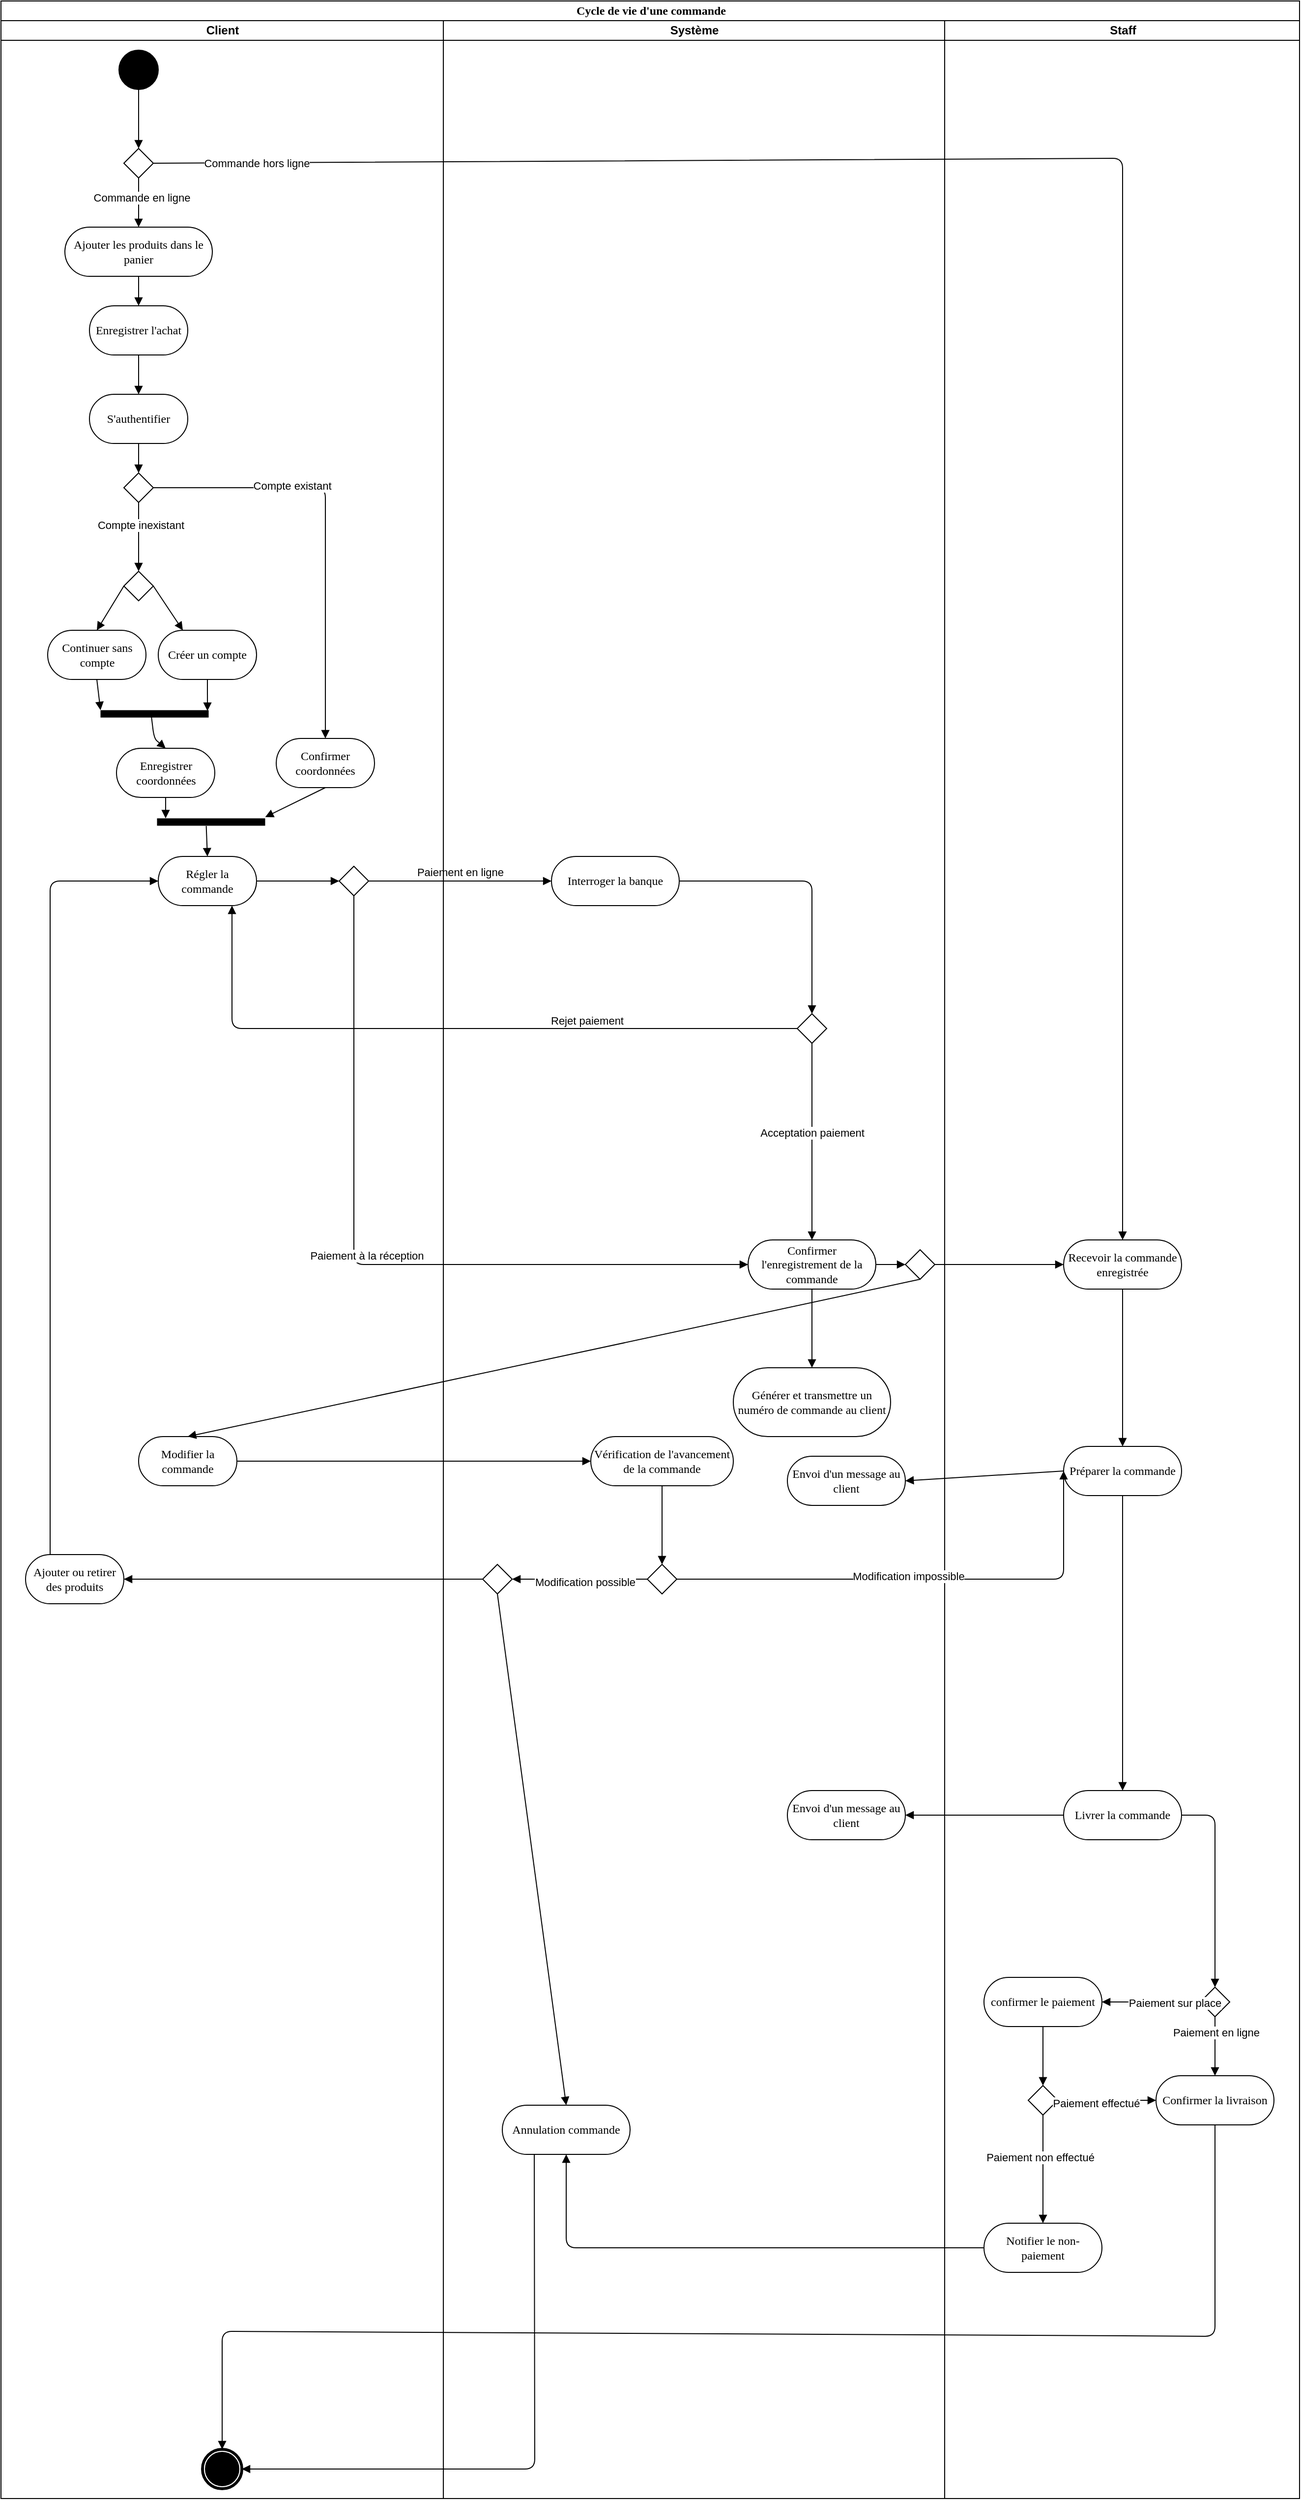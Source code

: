 <mxfile version="14.1.8" type="device"><diagram id="VtdTALOmJhhCL05ycTiL" name="Page-1"><mxGraphModel dx="1426" dy="905" grid="1" gridSize="10" guides="1" tooltips="1" connect="1" arrows="1" fold="1" page="1" pageScale="1" pageWidth="827" pageHeight="1169" math="0" shadow="0"><root><mxCell id="0"/><mxCell id="1" parent="0"/><mxCell id="8VobFrcfFJuVUF52ii3t-1" value="Cycle de vie d'une commande" style="swimlane;html=1;childLayout=stackLayout;startSize=20;rounded=0;shadow=0;comic=0;labelBackgroundColor=none;strokeWidth=1;fontFamily=Verdana;fontSize=12;align=center;" parent="1" vertex="1"><mxGeometry x="40" y="30" width="1321" height="2540" as="geometry"/></mxCell><mxCell id="8VobFrcfFJuVUF52ii3t-217" value="Paiement à la réception" style="html=1;verticalAlign=bottom;endArrow=block;exitX=0.5;exitY=1;exitDx=0;exitDy=0;entryX=0;entryY=0.5;entryDx=0;entryDy=0;" parent="8VobFrcfFJuVUF52ii3t-1" source="8VobFrcfFJuVUF52ii3t-215" target="8VobFrcfFJuVUF52ii3t-220" edge="1"><mxGeometry width="80" relative="1" as="geometry"><mxPoint x="165" y="985" as="sourcePoint"/><mxPoint x="335" y="1020" as="targetPoint"/><Array as="points"><mxPoint x="359" y="1285"/></Array></mxGeometry></mxCell><mxCell id="8VobFrcfFJuVUF52ii3t-216" value="Paiement en ligne" style="html=1;verticalAlign=bottom;endArrow=block;exitX=1;exitY=0.5;exitDx=0;exitDy=0;entryX=0;entryY=0.5;entryDx=0;entryDy=0;" parent="8VobFrcfFJuVUF52ii3t-1" source="8VobFrcfFJuVUF52ii3t-215" target="8VobFrcfFJuVUF52ii3t-223" edge="1"><mxGeometry width="80" relative="1" as="geometry"><mxPoint x="240" y="790" as="sourcePoint"/><mxPoint x="440" y="895" as="targetPoint"/><Array as="points"/></mxGeometry></mxCell><mxCell id="8VobFrcfFJuVUF52ii3t-2" value="Client" style="swimlane;html=1;startSize=20;" parent="8VobFrcfFJuVUF52ii3t-1" vertex="1"><mxGeometry y="20" width="450" height="2520" as="geometry"/></mxCell><mxCell id="8VobFrcfFJuVUF52ii3t-4" value="" style="ellipse;whiteSpace=wrap;html=1;rounded=0;shadow=0;comic=0;labelBackgroundColor=none;strokeWidth=1;fillColor=#000000;fontFamily=Verdana;fontSize=12;align=center;" parent="8VobFrcfFJuVUF52ii3t-2" vertex="1"><mxGeometry x="120" y="30" width="40" height="40" as="geometry"/></mxCell><mxCell id="8VobFrcfFJuVUF52ii3t-19" value="" style="html=1;verticalAlign=bottom;endArrow=block;exitX=0.5;exitY=1;exitDx=0;exitDy=0;entryX=0.5;entryY=0;entryDx=0;entryDy=0;" parent="8VobFrcfFJuVUF52ii3t-2" source="coFrN8lxSvSi8EuN3dZl-3" target="8ETfZA1D8Gb21jd2fCwd-1" edge="1"><mxGeometry width="80" relative="1" as="geometry"><mxPoint x="74.5" y="83.75" as="sourcePoint"/><mxPoint x="140" y="110" as="targetPoint"/></mxGeometry></mxCell><mxCell id="coFrN8lxSvSi8EuN3dZl-7" value="Commande en ligne" style="edgeLabel;html=1;align=center;verticalAlign=middle;resizable=0;points=[];" vertex="1" connectable="0" parent="8VobFrcfFJuVUF52ii3t-19"><mxGeometry x="-0.2" y="3" relative="1" as="geometry"><mxPoint as="offset"/></mxGeometry></mxCell><mxCell id="8VobFrcfFJuVUF52ii3t-103" value="" style="html=1;verticalAlign=bottom;endArrow=block;exitX=0.5;exitY=1;exitDx=0;exitDy=0;entryX=0.5;entryY=0;entryDx=0;entryDy=0;" parent="8VobFrcfFJuVUF52ii3t-2" target="8VobFrcfFJuVUF52ii3t-104" edge="1"><mxGeometry width="80" relative="1" as="geometry"><mxPoint x="140" y="260" as="sourcePoint"/><mxPoint x="125" y="300" as="targetPoint"/></mxGeometry></mxCell><mxCell id="8VobFrcfFJuVUF52ii3t-104" value="Enregistrer l'achat" style="rounded=1;whiteSpace=wrap;html=1;shadow=0;comic=0;labelBackgroundColor=none;strokeWidth=1;fontFamily=Verdana;fontSize=12;align=center;arcSize=50;" parent="8VobFrcfFJuVUF52ii3t-2" vertex="1"><mxGeometry x="90" y="290" width="100" height="50" as="geometry"/></mxCell><mxCell id="8VobFrcfFJuVUF52ii3t-171" value="S'authentifier" style="rounded=1;whiteSpace=wrap;html=1;shadow=0;comic=0;labelBackgroundColor=none;strokeWidth=1;fontFamily=Verdana;fontSize=12;align=center;arcSize=50;" parent="8VobFrcfFJuVUF52ii3t-2" vertex="1"><mxGeometry x="90" y="380" width="100" height="50" as="geometry"/></mxCell><mxCell id="8VobFrcfFJuVUF52ii3t-173" value="" style="html=1;verticalAlign=bottom;endArrow=block;exitX=0.5;exitY=1;exitDx=0;exitDy=0;entryX=0.5;entryY=0;entryDx=0;entryDy=0;" parent="8VobFrcfFJuVUF52ii3t-2" source="8VobFrcfFJuVUF52ii3t-104" target="8VobFrcfFJuVUF52ii3t-171" edge="1"><mxGeometry width="80" relative="1" as="geometry"><mxPoint x="100" y="360" as="sourcePoint"/><mxPoint x="60" y="370" as="targetPoint"/></mxGeometry></mxCell><mxCell id="8VobFrcfFJuVUF52ii3t-174" value="" style="rhombus;" parent="8VobFrcfFJuVUF52ii3t-2" vertex="1"><mxGeometry x="125" y="460" width="30" height="30" as="geometry"/></mxCell><mxCell id="8VobFrcfFJuVUF52ii3t-175" value="" style="html=1;verticalAlign=bottom;endArrow=block;entryX=0.5;entryY=0;entryDx=0;entryDy=0;exitX=0.5;exitY=1;exitDx=0;exitDy=0;" parent="8VobFrcfFJuVUF52ii3t-2" source="8VobFrcfFJuVUF52ii3t-171" target="8VobFrcfFJuVUF52ii3t-174" edge="1"><mxGeometry width="80" relative="1" as="geometry"><mxPoint x="80" y="450" as="sourcePoint"/><mxPoint x="70" y="390" as="targetPoint"/></mxGeometry></mxCell><mxCell id="8VobFrcfFJuVUF52ii3t-177" value="" style="html=1;verticalAlign=bottom;endArrow=block;entryX=0.5;entryY=0;entryDx=0;entryDy=0;exitX=1;exitY=0.5;exitDx=0;exitDy=0;" parent="8VobFrcfFJuVUF52ii3t-2" source="8VobFrcfFJuVUF52ii3t-174" target="8VobFrcfFJuVUF52ii3t-208" edge="1"><mxGeometry width="80" relative="1" as="geometry"><mxPoint x="90" y="475" as="sourcePoint"/><mxPoint x="274" y="475" as="targetPoint"/><Array as="points"><mxPoint x="330" y="475"/></Array></mxGeometry></mxCell><mxCell id="8VobFrcfFJuVUF52ii3t-178" value="Compte existant" style="edgeLabel;html=1;align=center;verticalAlign=middle;resizable=0;points=[];" parent="8VobFrcfFJuVUF52ii3t-177" vertex="1" connectable="0"><mxGeometry x="-0.347" y="2" relative="1" as="geometry"><mxPoint as="offset"/></mxGeometry></mxCell><mxCell id="8VobFrcfFJuVUF52ii3t-194" value="" style="html=1;verticalAlign=bottom;endArrow=block;exitX=0.5;exitY=1;exitDx=0;exitDy=0;entryX=0.5;entryY=0;entryDx=0;entryDy=0;" parent="8VobFrcfFJuVUF52ii3t-2" source="8VobFrcfFJuVUF52ii3t-174" target="8VobFrcfFJuVUF52ii3t-196" edge="1"><mxGeometry width="80" relative="1" as="geometry"><mxPoint x="75" y="530" as="sourcePoint"/><mxPoint x="60" y="540" as="targetPoint"/><Array as="points"/></mxGeometry></mxCell><mxCell id="8VobFrcfFJuVUF52ii3t-195" value="Compte inexistant" style="edgeLabel;html=1;align=center;verticalAlign=middle;resizable=0;points=[];" parent="8VobFrcfFJuVUF52ii3t-194" vertex="1" connectable="0"><mxGeometry x="-0.347" y="2" relative="1" as="geometry"><mxPoint as="offset"/></mxGeometry></mxCell><mxCell id="8VobFrcfFJuVUF52ii3t-196" value="" style="rhombus;" parent="8VobFrcfFJuVUF52ii3t-2" vertex="1"><mxGeometry x="125" y="560" width="30" height="30" as="geometry"/></mxCell><mxCell id="8VobFrcfFJuVUF52ii3t-197" value="Créer un compte" style="rounded=1;whiteSpace=wrap;html=1;shadow=0;comic=0;labelBackgroundColor=none;strokeWidth=1;fontFamily=Verdana;fontSize=12;align=center;arcSize=50;" parent="8VobFrcfFJuVUF52ii3t-2" vertex="1"><mxGeometry x="160" y="620" width="100" height="50" as="geometry"/></mxCell><mxCell id="8VobFrcfFJuVUF52ii3t-199" value="" style="html=1;verticalAlign=bottom;endArrow=block;entryX=0.25;entryY=0;entryDx=0;entryDy=0;exitX=1;exitY=0.5;exitDx=0;exitDy=0;" parent="8VobFrcfFJuVUF52ii3t-2" source="8VobFrcfFJuVUF52ii3t-196" target="8VobFrcfFJuVUF52ii3t-197" edge="1"><mxGeometry width="80" relative="1" as="geometry"><mxPoint x="190" y="660" as="sourcePoint"/><mxPoint x="324" y="500" as="targetPoint"/></mxGeometry></mxCell><mxCell id="8VobFrcfFJuVUF52ii3t-203" value="Continuer sans compte" style="rounded=1;whiteSpace=wrap;html=1;shadow=0;comic=0;labelBackgroundColor=none;strokeWidth=1;fontFamily=Verdana;fontSize=12;align=center;arcSize=50;" parent="8VobFrcfFJuVUF52ii3t-2" vertex="1"><mxGeometry x="47.5" y="620" width="100" height="50" as="geometry"/></mxCell><mxCell id="8VobFrcfFJuVUF52ii3t-202" value="" style="html=1;verticalAlign=bottom;endArrow=block;exitX=0;exitY=0.5;exitDx=0;exitDy=0;entryX=0.5;entryY=0;entryDx=0;entryDy=0;" parent="8VobFrcfFJuVUF52ii3t-2" source="8VobFrcfFJuVUF52ii3t-196" target="8VobFrcfFJuVUF52ii3t-203" edge="1"><mxGeometry width="80" relative="1" as="geometry"><mxPoint x="85" y="585" as="sourcePoint"/><mxPoint x="60" y="630" as="targetPoint"/><Array as="points"/></mxGeometry></mxCell><mxCell id="8VobFrcfFJuVUF52ii3t-204" value="" style="html=1;verticalAlign=bottom;endArrow=block;exitX=0.5;exitY=1;exitDx=0;exitDy=0;" parent="8VobFrcfFJuVUF52ii3t-2" source="8VobFrcfFJuVUF52ii3t-203" target="8ETfZA1D8Gb21jd2fCwd-2" edge="1"><mxGeometry width="80" relative="1" as="geometry"><mxPoint x="59.5" y="680" as="sourcePoint"/><mxPoint x="60" y="720" as="targetPoint"/><Array as="points"/></mxGeometry></mxCell><mxCell id="8VobFrcfFJuVUF52ii3t-206" value="Enregistrer coordonnées" style="rounded=1;whiteSpace=wrap;html=1;shadow=0;comic=0;labelBackgroundColor=none;strokeWidth=1;fontFamily=Verdana;fontSize=12;align=center;arcSize=50;" parent="8VobFrcfFJuVUF52ii3t-2" vertex="1"><mxGeometry x="117.5" y="740" width="100" height="50" as="geometry"/></mxCell><mxCell id="8VobFrcfFJuVUF52ii3t-207" value="" style="html=1;verticalAlign=bottom;endArrow=block;exitX=0.5;exitY=1;exitDx=0;exitDy=0;" parent="8VobFrcfFJuVUF52ii3t-2" source="8VobFrcfFJuVUF52ii3t-206" target="8VobFrcfFJuVUF52ii3t-209" edge="1"><mxGeometry width="80" relative="1" as="geometry"><mxPoint x="59.5" y="780" as="sourcePoint"/><mxPoint x="60" y="800" as="targetPoint"/><Array as="points"/></mxGeometry></mxCell><mxCell id="8VobFrcfFJuVUF52ii3t-208" value="Confirmer coordonnées" style="rounded=1;whiteSpace=wrap;html=1;shadow=0;comic=0;labelBackgroundColor=none;strokeWidth=1;fontFamily=Verdana;fontSize=12;align=center;arcSize=50;" parent="8VobFrcfFJuVUF52ii3t-2" vertex="1"><mxGeometry x="280" y="730" width="100" height="50" as="geometry"/></mxCell><mxCell id="8VobFrcfFJuVUF52ii3t-209" value="" style="html=1;points=[];perimeter=orthogonalPerimeter;fillColor=#000000;strokeColor=none;rotation=90;" parent="8VobFrcfFJuVUF52ii3t-2" vertex="1"><mxGeometry x="210" y="760" width="7.5" height="110" as="geometry"/></mxCell><mxCell id="8VobFrcfFJuVUF52ii3t-210" value="" style="html=1;verticalAlign=bottom;endArrow=block;exitX=0.5;exitY=1;exitDx=0;exitDy=0;entryX=-0.167;entryY=0;entryDx=0;entryDy=0;entryPerimeter=0;" parent="8VobFrcfFJuVUF52ii3t-2" source="8VobFrcfFJuVUF52ii3t-208" target="8VobFrcfFJuVUF52ii3t-209" edge="1"><mxGeometry width="80" relative="1" as="geometry"><mxPoint x="70" y="770" as="sourcePoint"/><mxPoint x="100" y="811.25" as="targetPoint"/><Array as="points"/></mxGeometry></mxCell><mxCell id="8VobFrcfFJuVUF52ii3t-211" value="" style="html=1;verticalAlign=bottom;endArrow=block;exitX=1.033;exitY=0.545;exitDx=0;exitDy=0;exitPerimeter=0;entryX=0.5;entryY=0;entryDx=0;entryDy=0;" parent="8VobFrcfFJuVUF52ii3t-2" source="8VobFrcfFJuVUF52ii3t-209" target="8VobFrcfFJuVUF52ii3t-212" edge="1"><mxGeometry width="80" relative="1" as="geometry"><mxPoint x="170" y="850" as="sourcePoint"/><mxPoint x="140" y="850" as="targetPoint"/></mxGeometry></mxCell><mxCell id="8VobFrcfFJuVUF52ii3t-212" value="Régler la commande" style="rounded=1;whiteSpace=wrap;html=1;shadow=0;comic=0;labelBackgroundColor=none;strokeWidth=1;fontFamily=Verdana;fontSize=12;align=center;arcSize=50;" parent="8VobFrcfFJuVUF52ii3t-2" vertex="1"><mxGeometry x="160" y="850" width="100" height="50" as="geometry"/></mxCell><mxCell id="8VobFrcfFJuVUF52ii3t-215" value="" style="rhombus;" parent="8VobFrcfFJuVUF52ii3t-2" vertex="1"><mxGeometry x="344" y="860" width="30" height="30" as="geometry"/></mxCell><mxCell id="8VobFrcfFJuVUF52ii3t-214" value="" style="html=1;verticalAlign=bottom;endArrow=block;exitX=1;exitY=0.5;exitDx=0;exitDy=0;entryX=0;entryY=0.5;entryDx=0;entryDy=0;" parent="8VobFrcfFJuVUF52ii3t-2" source="8VobFrcfFJuVUF52ii3t-212" target="8VobFrcfFJuVUF52ii3t-215" edge="1"><mxGeometry width="80" relative="1" as="geometry"><mxPoint x="130.05" y="929.997" as="sourcePoint"/><mxPoint x="140" y="950" as="targetPoint"/></mxGeometry></mxCell><mxCell id="8VobFrcfFJuVUF52ii3t-296" value="" style="shape=mxgraph.bpmn.shape;html=1;verticalLabelPosition=bottom;labelBackgroundColor=#ffffff;verticalAlign=top;perimeter=ellipsePerimeter;outline=end;symbol=terminate;rounded=0;shadow=0;comic=0;strokeWidth=1;fontFamily=Verdana;fontSize=12;align=center;" parent="8VobFrcfFJuVUF52ii3t-2" vertex="1"><mxGeometry x="205" y="2470" width="40" height="40" as="geometry"/></mxCell><mxCell id="8ETfZA1D8Gb21jd2fCwd-1" value="Ajouter les produits dans le panier" style="rounded=1;whiteSpace=wrap;html=1;shadow=0;comic=0;labelBackgroundColor=none;strokeWidth=1;fontFamily=Verdana;fontSize=12;align=center;arcSize=50;" parent="8VobFrcfFJuVUF52ii3t-2" vertex="1"><mxGeometry x="65" y="210" width="150" height="50" as="geometry"/></mxCell><mxCell id="8ETfZA1D8Gb21jd2fCwd-2" value="" style="html=1;points=[];perimeter=orthogonalPerimeter;fillColor=#000000;strokeColor=none;rotation=90;" parent="8VobFrcfFJuVUF52ii3t-2" vertex="1"><mxGeometry x="152.5" y="650" width="7.5" height="110" as="geometry"/></mxCell><mxCell id="8ETfZA1D8Gb21jd2fCwd-3" value="" style="html=1;verticalAlign=bottom;endArrow=block;exitX=0.5;exitY=1;exitDx=0;exitDy=0;entryX=0.1;entryY=0.011;entryDx=0;entryDy=0;entryPerimeter=0;" parent="8VobFrcfFJuVUF52ii3t-2" source="8VobFrcfFJuVUF52ii3t-197" target="8ETfZA1D8Gb21jd2fCwd-2" edge="1"><mxGeometry width="80" relative="1" as="geometry"><mxPoint x="107.5" y="680" as="sourcePoint"/><mxPoint x="107.5" y="701.25" as="targetPoint"/><Array as="points"/></mxGeometry></mxCell><mxCell id="8ETfZA1D8Gb21jd2fCwd-4" value="" style="html=1;verticalAlign=bottom;endArrow=block;exitX=0.767;exitY=0.53;exitDx=0;exitDy=0;exitPerimeter=0;entryX=0.5;entryY=0;entryDx=0;entryDy=0;" parent="8VobFrcfFJuVUF52ii3t-2" source="8ETfZA1D8Gb21jd2fCwd-2" target="8VobFrcfFJuVUF52ii3t-206" edge="1"><mxGeometry width="80" relative="1" as="geometry"><mxPoint x="155.75" y="720" as="sourcePoint"/><mxPoint x="156" y="730" as="targetPoint"/><Array as="points"><mxPoint x="155.75" y="730"/></Array></mxGeometry></mxCell><mxCell id="8ETfZA1D8Gb21jd2fCwd-38" value="Modifier la commande" style="rounded=1;whiteSpace=wrap;html=1;shadow=0;comic=0;labelBackgroundColor=none;strokeWidth=1;fontFamily=Verdana;fontSize=12;align=center;arcSize=50;" parent="8VobFrcfFJuVUF52ii3t-2" vertex="1"><mxGeometry x="140" y="1440" width="100" height="50" as="geometry"/></mxCell><mxCell id="8ETfZA1D8Gb21jd2fCwd-43" value="Ajouter ou retirer des produits" style="rounded=1;whiteSpace=wrap;html=1;shadow=0;comic=0;labelBackgroundColor=none;strokeWidth=1;fontFamily=Verdana;fontSize=12;align=center;arcSize=50;" parent="8VobFrcfFJuVUF52ii3t-2" vertex="1"><mxGeometry x="25" y="1560" width="100" height="50" as="geometry"/></mxCell><mxCell id="8ETfZA1D8Gb21jd2fCwd-54" value="" style="html=1;verticalAlign=bottom;endArrow=block;entryX=0;entryY=0.5;entryDx=0;entryDy=0;exitX=0.25;exitY=0;exitDx=0;exitDy=0;" parent="8VobFrcfFJuVUF52ii3t-2" source="8ETfZA1D8Gb21jd2fCwd-43" target="8VobFrcfFJuVUF52ii3t-212" edge="1"><mxGeometry width="80" relative="1" as="geometry"><mxPoint x="500" y="1595" as="sourcePoint"/><mxPoint x="135" y="1595" as="targetPoint"/><Array as="points"><mxPoint x="50" y="875"/></Array></mxGeometry></mxCell><mxCell id="coFrN8lxSvSi8EuN3dZl-3" value="" style="rhombus;" vertex="1" parent="8VobFrcfFJuVUF52ii3t-2"><mxGeometry x="125" y="130" width="30" height="30" as="geometry"/></mxCell><mxCell id="coFrN8lxSvSi8EuN3dZl-4" value="" style="html=1;verticalAlign=bottom;endArrow=block;entryX=0.5;entryY=0;entryDx=0;entryDy=0;exitX=0.5;exitY=1;exitDx=0;exitDy=0;" edge="1" parent="8VobFrcfFJuVUF52ii3t-2" source="8VobFrcfFJuVUF52ii3t-4" target="coFrN8lxSvSi8EuN3dZl-3"><mxGeometry width="80" relative="1" as="geometry"><mxPoint x="125" y="90" as="sourcePoint"/><mxPoint x="190" y="90" as="targetPoint"/></mxGeometry></mxCell><mxCell id="8VobFrcfFJuVUF52ii3t-56" value="Système" style="swimlane;html=1;startSize=20;" parent="8VobFrcfFJuVUF52ii3t-1" vertex="1"><mxGeometry x="450" y="20" width="510" height="2520" as="geometry"/></mxCell><mxCell id="8VobFrcfFJuVUF52ii3t-220" value="Confirmer l'enregistrement de la commande" style="rounded=1;whiteSpace=wrap;html=1;shadow=0;comic=0;labelBackgroundColor=none;strokeWidth=1;fontFamily=Verdana;fontSize=12;align=center;arcSize=50;" parent="8VobFrcfFJuVUF52ii3t-56" vertex="1"><mxGeometry x="310" y="1240" width="130" height="50" as="geometry"/></mxCell><mxCell id="8VobFrcfFJuVUF52ii3t-223" value="Interroger la banque" style="rounded=1;whiteSpace=wrap;html=1;shadow=0;comic=0;labelBackgroundColor=none;strokeWidth=1;fontFamily=Verdana;fontSize=12;align=center;arcSize=50;" parent="8VobFrcfFJuVUF52ii3t-56" vertex="1"><mxGeometry x="110" y="850" width="130" height="50" as="geometry"/></mxCell><mxCell id="8VobFrcfFJuVUF52ii3t-224" value="" style="rhombus;" parent="8VobFrcfFJuVUF52ii3t-56" vertex="1"><mxGeometry x="360" y="1010" width="30" height="30" as="geometry"/></mxCell><mxCell id="8VobFrcfFJuVUF52ii3t-225" value="" style="html=1;verticalAlign=bottom;endArrow=block;exitX=1;exitY=0.5;exitDx=0;exitDy=0;" parent="8VobFrcfFJuVUF52ii3t-56" source="8VobFrcfFJuVUF52ii3t-223" target="8VobFrcfFJuVUF52ii3t-224" edge="1"><mxGeometry width="80" relative="1" as="geometry"><mxPoint x="240" y="920" as="sourcePoint"/><mxPoint x="370" y="920" as="targetPoint"/><Array as="points"><mxPoint x="375" y="875"/></Array></mxGeometry></mxCell><mxCell id="8VobFrcfFJuVUF52ii3t-226" value="Acceptation paiement" style="html=1;verticalAlign=bottom;endArrow=block;entryX=0.5;entryY=0;entryDx=0;entryDy=0;exitX=0.5;exitY=1;exitDx=0;exitDy=0;" parent="8VobFrcfFJuVUF52ii3t-56" source="8VobFrcfFJuVUF52ii3t-224" target="8VobFrcfFJuVUF52ii3t-220" edge="1"><mxGeometry width="80" relative="1" as="geometry"><mxPoint x="333" y="883" as="sourcePoint"/><mxPoint x="430" y="900" as="targetPoint"/><Array as="points"/></mxGeometry></mxCell><mxCell id="8VobFrcfFJuVUF52ii3t-230" value="Annulation commande" style="rounded=1;whiteSpace=wrap;html=1;shadow=0;comic=0;labelBackgroundColor=none;strokeWidth=1;fontFamily=Verdana;fontSize=12;align=center;arcSize=50;" parent="8VobFrcfFJuVUF52ii3t-56" vertex="1"><mxGeometry x="60" y="2120" width="130" height="50" as="geometry"/></mxCell><mxCell id="8VobFrcfFJuVUF52ii3t-261" value="Envoi d'un message au client" style="rounded=1;whiteSpace=wrap;html=1;shadow=0;comic=0;labelBackgroundColor=none;strokeWidth=1;fontFamily=Verdana;fontSize=12;align=center;arcSize=50;" parent="8VobFrcfFJuVUF52ii3t-56" vertex="1"><mxGeometry x="350" y="1800" width="120" height="50" as="geometry"/></mxCell><mxCell id="8VobFrcfFJuVUF52ii3t-262" value="Générer et transmettre un numéro de commande au client" style="rounded=1;whiteSpace=wrap;html=1;shadow=0;comic=0;labelBackgroundColor=none;strokeWidth=1;fontFamily=Verdana;fontSize=12;align=center;arcSize=50;" parent="8VobFrcfFJuVUF52ii3t-56" vertex="1"><mxGeometry x="295" y="1370" width="160" height="70" as="geometry"/></mxCell><mxCell id="8VobFrcfFJuVUF52ii3t-263" value="" style="html=1;verticalAlign=bottom;endArrow=block;entryX=0.5;entryY=0;entryDx=0;entryDy=0;exitX=0.5;exitY=1;exitDx=0;exitDy=0;" parent="8VobFrcfFJuVUF52ii3t-56" source="8VobFrcfFJuVUF52ii3t-220" target="8VobFrcfFJuVUF52ii3t-262" edge="1"><mxGeometry width="80" relative="1" as="geometry"><mxPoint x="343" y="893" as="sourcePoint"/><mxPoint x="385" y="1250" as="targetPoint"/><Array as="points"/></mxGeometry></mxCell><mxCell id="8ETfZA1D8Gb21jd2fCwd-40" value="Vérification de l'avancement de la commande" style="rounded=1;whiteSpace=wrap;html=1;shadow=0;comic=0;labelBackgroundColor=none;strokeWidth=1;fontFamily=Verdana;fontSize=12;align=center;arcSize=50;" parent="8VobFrcfFJuVUF52ii3t-56" vertex="1"><mxGeometry x="150" y="1440" width="145" height="50" as="geometry"/></mxCell><mxCell id="8ETfZA1D8Gb21jd2fCwd-44" value="" style="rhombus;" parent="8VobFrcfFJuVUF52ii3t-56" vertex="1"><mxGeometry x="207.5" y="1570" width="30" height="30" as="geometry"/></mxCell><mxCell id="8ETfZA1D8Gb21jd2fCwd-45" value="" style="html=1;verticalAlign=bottom;endArrow=block;exitX=0.5;exitY=1;exitDx=0;exitDy=0;" parent="8VobFrcfFJuVUF52ii3t-56" source="8ETfZA1D8Gb21jd2fCwd-40" target="8ETfZA1D8Gb21jd2fCwd-44" edge="1"><mxGeometry width="80" relative="1" as="geometry"><mxPoint x="-255" y="910" as="sourcePoint"/><mxPoint x="-250" y="1450" as="targetPoint"/></mxGeometry></mxCell><mxCell id="8ETfZA1D8Gb21jd2fCwd-50" value="" style="rhombus;" parent="8VobFrcfFJuVUF52ii3t-56" vertex="1"><mxGeometry x="40" y="1570" width="30" height="30" as="geometry"/></mxCell><mxCell id="8ETfZA1D8Gb21jd2fCwd-46" value="" style="html=1;verticalAlign=bottom;endArrow=block;exitX=0;exitY=0.5;exitDx=0;exitDy=0;entryX=1;entryY=0.5;entryDx=0;entryDy=0;" parent="8VobFrcfFJuVUF52ii3t-56" source="8ETfZA1D8Gb21jd2fCwd-44" target="8ETfZA1D8Gb21jd2fCwd-50" edge="1"><mxGeometry width="80" relative="1" as="geometry"><mxPoint x="232.5" y="1500" as="sourcePoint"/><mxPoint x="140" y="1585" as="targetPoint"/></mxGeometry></mxCell><mxCell id="8ETfZA1D8Gb21jd2fCwd-47" value="Modification possible" style="edgeLabel;html=1;align=center;verticalAlign=middle;resizable=0;points=[];" parent="8ETfZA1D8Gb21jd2fCwd-46" vertex="1" connectable="0"><mxGeometry x="-0.067" y="3" relative="1" as="geometry"><mxPoint as="offset"/></mxGeometry></mxCell><mxCell id="8ETfZA1D8Gb21jd2fCwd-51" value="" style="html=1;verticalAlign=bottom;endArrow=block;exitX=0.5;exitY=1;exitDx=0;exitDy=0;entryX=0.5;entryY=0;entryDx=0;entryDy=0;" parent="8VobFrcfFJuVUF52ii3t-56" source="8ETfZA1D8Gb21jd2fCwd-50" target="8VobFrcfFJuVUF52ii3t-230" edge="1"><mxGeometry width="80" relative="1" as="geometry"><mxPoint x="-200" y="1475" as="sourcePoint"/><mxPoint x="-60" y="1780" as="targetPoint"/></mxGeometry></mxCell><mxCell id="8ETfZA1D8Gb21jd2fCwd-56" value="Envoi d'un message au client" style="rounded=1;whiteSpace=wrap;html=1;shadow=0;comic=0;labelBackgroundColor=none;strokeWidth=1;fontFamily=Verdana;fontSize=12;align=center;arcSize=50;" parent="8VobFrcfFJuVUF52ii3t-56" vertex="1"><mxGeometry x="350" y="1460" width="120" height="50" as="geometry"/></mxCell><mxCell id="8ETfZA1D8Gb21jd2fCwd-58" value="" style="rhombus;" parent="8VobFrcfFJuVUF52ii3t-56" vertex="1"><mxGeometry x="470" y="1250" width="30" height="30" as="geometry"/></mxCell><mxCell id="8ETfZA1D8Gb21jd2fCwd-151" value="" style="html=1;verticalAlign=bottom;endArrow=block;entryX=0;entryY=0.5;entryDx=0;entryDy=0;exitX=1;exitY=0.5;exitDx=0;exitDy=0;" parent="8VobFrcfFJuVUF52ii3t-56" source="8VobFrcfFJuVUF52ii3t-220" target="8ETfZA1D8Gb21jd2fCwd-58" edge="1"><mxGeometry width="80" relative="1" as="geometry"><mxPoint x="360" y="1330" as="sourcePoint"/><mxPoint x="491" y="1330" as="targetPoint"/><Array as="points"/></mxGeometry></mxCell><mxCell id="8VobFrcfFJuVUF52ii3t-62" value="Staff" style="swimlane;html=1;startSize=20;" parent="8VobFrcfFJuVUF52ii3t-1" vertex="1"><mxGeometry x="960" y="20" width="361" height="2520" as="geometry"/></mxCell><mxCell id="8VobFrcfFJuVUF52ii3t-232" value="Recevoir la commande enregistrée" style="rounded=1;whiteSpace=wrap;html=1;shadow=0;comic=0;labelBackgroundColor=none;strokeWidth=1;fontFamily=Verdana;fontSize=12;align=center;arcSize=50;" parent="8VobFrcfFJuVUF52ii3t-62" vertex="1"><mxGeometry x="121" y="1240" width="120" height="50" as="geometry"/></mxCell><mxCell id="8VobFrcfFJuVUF52ii3t-237" value="" style="html=1;verticalAlign=bottom;endArrow=block;exitX=0.5;exitY=1;exitDx=0;exitDy=0;entryX=0.5;entryY=0;entryDx=0;entryDy=0;" parent="8VobFrcfFJuVUF52ii3t-62" source="8VobFrcfFJuVUF52ii3t-232" target="8VobFrcfFJuVUF52ii3t-256" edge="1"><mxGeometry width="80" relative="1" as="geometry"><mxPoint x="130" y="300" as="sourcePoint"/><mxPoint x="181" y="1370" as="targetPoint"/><Array as="points"/></mxGeometry></mxCell><mxCell id="8VobFrcfFJuVUF52ii3t-256" value="Préparer la commande" style="rounded=1;whiteSpace=wrap;html=1;shadow=0;comic=0;labelBackgroundColor=none;strokeWidth=1;fontFamily=Verdana;fontSize=12;align=center;arcSize=50;" parent="8VobFrcfFJuVUF52ii3t-62" vertex="1"><mxGeometry x="121" y="1450" width="120" height="50" as="geometry"/></mxCell><mxCell id="8VobFrcfFJuVUF52ii3t-258" value="" style="html=1;verticalAlign=bottom;endArrow=block;exitX=0.5;exitY=1;exitDx=0;exitDy=0;entryX=0.5;entryY=0;entryDx=0;entryDy=0;" parent="8VobFrcfFJuVUF52ii3t-62" source="8VobFrcfFJuVUF52ii3t-256" target="8VobFrcfFJuVUF52ii3t-268" edge="1"><mxGeometry width="80" relative="1" as="geometry"><mxPoint x="179.5" y="1530" as="sourcePoint"/><mxPoint x="181" y="1710" as="targetPoint"/><Array as="points"/></mxGeometry></mxCell><mxCell id="8VobFrcfFJuVUF52ii3t-268" value="Livrer la commande" style="rounded=1;whiteSpace=wrap;html=1;shadow=0;comic=0;labelBackgroundColor=none;strokeWidth=1;fontFamily=Verdana;fontSize=12;align=center;arcSize=50;" parent="8VobFrcfFJuVUF52ii3t-62" vertex="1"><mxGeometry x="121" y="1800" width="120" height="50" as="geometry"/></mxCell><mxCell id="8VobFrcfFJuVUF52ii3t-270" value="Confirmer la livraison" style="rounded=1;whiteSpace=wrap;html=1;shadow=0;comic=0;labelBackgroundColor=none;strokeWidth=1;fontFamily=Verdana;fontSize=12;align=center;arcSize=50;" parent="8VobFrcfFJuVUF52ii3t-62" vertex="1"><mxGeometry x="215" y="2090" width="120" height="50" as="geometry"/></mxCell><mxCell id="8VobFrcfFJuVUF52ii3t-271" value="" style="html=1;verticalAlign=bottom;endArrow=block;exitX=1;exitY=0.5;exitDx=0;exitDy=0;entryX=0.5;entryY=0;entryDx=0;entryDy=0;" parent="8VobFrcfFJuVUF52ii3t-62" source="8VobFrcfFJuVUF52ii3t-268" target="8VobFrcfFJuVUF52ii3t-272" edge="1"><mxGeometry width="80" relative="1" as="geometry"><mxPoint x="180.5" y="1730" as="sourcePoint"/><mxPoint x="180" y="1790" as="targetPoint"/><Array as="points"><mxPoint x="275" y="1825"/></Array></mxGeometry></mxCell><mxCell id="8VobFrcfFJuVUF52ii3t-272" value="" style="rhombus;" parent="8VobFrcfFJuVUF52ii3t-62" vertex="1"><mxGeometry x="260" y="2000" width="30" height="30" as="geometry"/></mxCell><mxCell id="8VobFrcfFJuVUF52ii3t-273" value="" style="html=1;verticalAlign=bottom;endArrow=block;exitX=0.5;exitY=1;exitDx=0;exitDy=0;entryX=0.5;entryY=0;entryDx=0;entryDy=0;" parent="8VobFrcfFJuVUF52ii3t-62" source="8VobFrcfFJuVUF52ii3t-272" target="8VobFrcfFJuVUF52ii3t-270" edge="1"><mxGeometry width="80" relative="1" as="geometry"><mxPoint x="180.5" y="1830" as="sourcePoint"/><mxPoint x="181" y="1870" as="targetPoint"/><Array as="points"/></mxGeometry></mxCell><mxCell id="8VobFrcfFJuVUF52ii3t-274" value="Paiement en ligne" style="edgeLabel;html=1;align=center;verticalAlign=middle;resizable=0;points=[];" parent="8VobFrcfFJuVUF52ii3t-273" vertex="1" connectable="0"><mxGeometry x="-0.467" y="1" relative="1" as="geometry"><mxPoint as="offset"/></mxGeometry></mxCell><mxCell id="8VobFrcfFJuVUF52ii3t-278" value="confirmer le paiement" style="rounded=1;whiteSpace=wrap;html=1;shadow=0;comic=0;labelBackgroundColor=none;strokeWidth=1;fontFamily=Verdana;fontSize=12;align=center;arcSize=50;" parent="8VobFrcfFJuVUF52ii3t-62" vertex="1"><mxGeometry x="40" y="1990" width="120" height="50" as="geometry"/></mxCell><mxCell id="8VobFrcfFJuVUF52ii3t-276" value="" style="html=1;verticalAlign=bottom;endArrow=block;exitX=0;exitY=0.5;exitDx=0;exitDy=0;" parent="8VobFrcfFJuVUF52ii3t-62" source="8VobFrcfFJuVUF52ii3t-272" target="8VobFrcfFJuVUF52ii3t-278" edge="1"><mxGeometry width="80" relative="1" as="geometry"><mxPoint x="210" y="1795" as="sourcePoint"/><mxPoint x="140" y="1795" as="targetPoint"/><Array as="points"/></mxGeometry></mxCell><mxCell id="8VobFrcfFJuVUF52ii3t-277" value="Paiement sur place" style="edgeLabel;html=1;align=center;verticalAlign=middle;resizable=0;points=[];" parent="8VobFrcfFJuVUF52ii3t-276" vertex="1" connectable="0"><mxGeometry x="-0.467" y="1" relative="1" as="geometry"><mxPoint as="offset"/></mxGeometry></mxCell><mxCell id="8VobFrcfFJuVUF52ii3t-279" value="" style="rhombus;" parent="8VobFrcfFJuVUF52ii3t-62" vertex="1"><mxGeometry x="85" y="2100" width="30" height="30" as="geometry"/></mxCell><mxCell id="8VobFrcfFJuVUF52ii3t-280" value="" style="html=1;verticalAlign=bottom;endArrow=block;exitX=0.5;exitY=1;exitDx=0;exitDy=0;entryX=0.5;entryY=0;entryDx=0;entryDy=0;" parent="8VobFrcfFJuVUF52ii3t-62" source="8VobFrcfFJuVUF52ii3t-278" target="8VobFrcfFJuVUF52ii3t-279" edge="1"><mxGeometry width="80" relative="1" as="geometry"><mxPoint x="100.5" y="1850" as="sourcePoint"/><mxPoint x="99.5" y="1910" as="targetPoint"/><Array as="points"/></mxGeometry></mxCell><mxCell id="8VobFrcfFJuVUF52ii3t-281" value="" style="html=1;verticalAlign=bottom;endArrow=block;entryX=0;entryY=0.5;entryDx=0;entryDy=0;exitX=1;exitY=0.5;exitDx=0;exitDy=0;" parent="8VobFrcfFJuVUF52ii3t-62" source="8VobFrcfFJuVUF52ii3t-279" target="8VobFrcfFJuVUF52ii3t-270" edge="1"><mxGeometry width="80" relative="1" as="geometry"><mxPoint x="150" y="1880" as="sourcePoint"/><mxPoint x="110" y="1940" as="targetPoint"/><Array as="points"/></mxGeometry></mxCell><mxCell id="8VobFrcfFJuVUF52ii3t-282" value="Paiement effectué" style="edgeLabel;html=1;align=center;verticalAlign=middle;resizable=0;points=[];" parent="8VobFrcfFJuVUF52ii3t-281" vertex="1" connectable="0"><mxGeometry x="-0.22" y="-3" relative="1" as="geometry"><mxPoint as="offset"/></mxGeometry></mxCell><mxCell id="8VobFrcfFJuVUF52ii3t-285" value="Notifier le non-paiement" style="rounded=1;whiteSpace=wrap;html=1;shadow=0;comic=0;labelBackgroundColor=none;strokeWidth=1;fontFamily=Verdana;fontSize=12;align=center;arcSize=50;" parent="8VobFrcfFJuVUF52ii3t-62" vertex="1"><mxGeometry x="40" y="2240" width="120" height="50" as="geometry"/></mxCell><mxCell id="8VobFrcfFJuVUF52ii3t-283" value="" style="html=1;verticalAlign=bottom;endArrow=block;exitX=0.5;exitY=1;exitDx=0;exitDy=0;entryX=0.5;entryY=0;entryDx=0;entryDy=0;" parent="8VobFrcfFJuVUF52ii3t-62" source="8VobFrcfFJuVUF52ii3t-279" target="8VobFrcfFJuVUF52ii3t-285" edge="1"><mxGeometry width="80" relative="1" as="geometry"><mxPoint x="125" y="1955" as="sourcePoint"/><mxPoint x="100" y="2010" as="targetPoint"/><Array as="points"/></mxGeometry></mxCell><mxCell id="8VobFrcfFJuVUF52ii3t-284" value="Paiement non effectué" style="edgeLabel;html=1;align=center;verticalAlign=middle;resizable=0;points=[];" parent="8VobFrcfFJuVUF52ii3t-283" vertex="1" connectable="0"><mxGeometry x="-0.22" y="-3" relative="1" as="geometry"><mxPoint as="offset"/></mxGeometry></mxCell><mxCell id="8VobFrcfFJuVUF52ii3t-233" value="" style="html=1;verticalAlign=bottom;endArrow=block;entryX=0;entryY=0.5;entryDx=0;entryDy=0;exitX=1;exitY=0.5;exitDx=0;exitDy=0;" parent="8VobFrcfFJuVUF52ii3t-1" source="8ETfZA1D8Gb21jd2fCwd-58" target="8VobFrcfFJuVUF52ii3t-232" edge="1"><mxGeometry width="80" relative="1" as="geometry"><mxPoint x="1000" y="1285" as="sourcePoint"/><mxPoint x="500" y="1150" as="targetPoint"/><Array as="points"/></mxGeometry></mxCell><mxCell id="8VobFrcfFJuVUF52ii3t-286" value="" style="html=1;verticalAlign=bottom;endArrow=block;entryX=0.5;entryY=1;entryDx=0;entryDy=0;exitX=0;exitY=0.5;exitDx=0;exitDy=0;" parent="8VobFrcfFJuVUF52ii3t-1" source="8VobFrcfFJuVUF52ii3t-285" target="8VobFrcfFJuVUF52ii3t-230" edge="1"><mxGeometry width="80" relative="1" as="geometry"><mxPoint x="851" y="2050" as="sourcePoint"/><mxPoint x="660" y="2050" as="targetPoint"/><Array as="points"><mxPoint x="575" y="2285"/></Array></mxGeometry></mxCell><mxCell id="8VobFrcfFJuVUF52ii3t-289" value="" style="html=1;verticalAlign=bottom;endArrow=block;exitX=0.5;exitY=1;exitDx=0;exitDy=0;entryX=0.5;entryY=0;entryDx=0;entryDy=0;" parent="8VobFrcfFJuVUF52ii3t-1" source="8VobFrcfFJuVUF52ii3t-270" target="8VobFrcfFJuVUF52ii3t-296" edge="1"><mxGeometry width="80" relative="1" as="geometry"><mxPoint x="1234.5" y="2180" as="sourcePoint"/><mxPoint x="765" y="2375" as="targetPoint"/><Array as="points"><mxPoint x="1235" y="2375"/><mxPoint x="225" y="2370"/></Array></mxGeometry></mxCell><mxCell id="8VobFrcfFJuVUF52ii3t-298" value="" style="html=1;verticalAlign=bottom;endArrow=block;exitX=0.25;exitY=1;exitDx=0;exitDy=0;entryX=1;entryY=0.5;entryDx=0;entryDy=0;" parent="8VobFrcfFJuVUF52ii3t-1" source="8VobFrcfFJuVUF52ii3t-230" target="8VobFrcfFJuVUF52ii3t-296" edge="1"><mxGeometry width="80" relative="1" as="geometry"><mxPoint x="235" y="2405" as="sourcePoint"/><mxPoint x="235" y="2500" as="targetPoint"/><Array as="points"><mxPoint x="543" y="2510"/></Array></mxGeometry></mxCell><mxCell id="8VobFrcfFJuVUF52ii3t-229" value="Rejet paiement" style="html=1;verticalAlign=bottom;endArrow=block;exitX=0;exitY=0.5;exitDx=0;exitDy=0;entryX=0.75;entryY=1;entryDx=0;entryDy=0;" parent="8VobFrcfFJuVUF52ii3t-1" source="8VobFrcfFJuVUF52ii3t-224" target="8VobFrcfFJuVUF52ii3t-212" edge="1"><mxGeometry x="-0.389" y="1" width="80" relative="1" as="geometry"><mxPoint x="777.5" y="912.5" as="sourcePoint"/><mxPoint x="840" y="950" as="targetPoint"/><Array as="points"><mxPoint x="580" y="1045"/><mxPoint x="235" y="1045"/></Array><mxPoint as="offset"/></mxGeometry></mxCell><mxCell id="8ETfZA1D8Gb21jd2fCwd-41" value="" style="html=1;verticalAlign=bottom;endArrow=block;entryX=0;entryY=0.5;entryDx=0;entryDy=0;" parent="8VobFrcfFJuVUF52ii3t-1" source="8ETfZA1D8Gb21jd2fCwd-38" target="8ETfZA1D8Gb21jd2fCwd-40" edge="1"><mxGeometry width="80" relative="1" as="geometry"><mxPoint x="380" y="1149" as="sourcePoint"/><mxPoint x="385" y="1689" as="targetPoint"/></mxGeometry></mxCell><mxCell id="8ETfZA1D8Gb21jd2fCwd-48" value="" style="html=1;verticalAlign=bottom;endArrow=block;exitX=1;exitY=0.5;exitDx=0;exitDy=0;entryX=0;entryY=0.5;entryDx=0;entryDy=0;" parent="8VobFrcfFJuVUF52ii3t-1" source="8ETfZA1D8Gb21jd2fCwd-44" target="8VobFrcfFJuVUF52ii3t-256" edge="1"><mxGeometry width="80" relative="1" as="geometry"><mxPoint x="667.5" y="1615" as="sourcePoint"/><mxPoint x="797" y="1632.461" as="targetPoint"/><Array as="points"><mxPoint x="1081" y="1605"/></Array></mxGeometry></mxCell><mxCell id="8ETfZA1D8Gb21jd2fCwd-49" value="Modification impossible" style="edgeLabel;html=1;align=center;verticalAlign=middle;resizable=0;points=[];" parent="8ETfZA1D8Gb21jd2fCwd-48" vertex="1" connectable="0"><mxGeometry x="-0.067" y="3" relative="1" as="geometry"><mxPoint as="offset"/></mxGeometry></mxCell><mxCell id="8ETfZA1D8Gb21jd2fCwd-53" value="" style="html=1;verticalAlign=bottom;endArrow=block;entryX=1;entryY=0.5;entryDx=0;entryDy=0;exitX=0;exitY=0.5;exitDx=0;exitDy=0;" parent="8VobFrcfFJuVUF52ii3t-1" source="8ETfZA1D8Gb21jd2fCwd-50" target="8ETfZA1D8Gb21jd2fCwd-43" edge="1"><mxGeometry width="80" relative="1" as="geometry"><mxPoint x="250" y="1495" as="sourcePoint"/><mxPoint x="610" y="1495" as="targetPoint"/></mxGeometry></mxCell><mxCell id="8ETfZA1D8Gb21jd2fCwd-55" value="" style="html=1;verticalAlign=bottom;endArrow=block;exitX=0;exitY=0.5;exitDx=0;exitDy=0;entryX=1;entryY=0.5;entryDx=0;entryDy=0;" parent="8VobFrcfFJuVUF52ii3t-1" source="8VobFrcfFJuVUF52ii3t-268" target="8VobFrcfFJuVUF52ii3t-261" edge="1"><mxGeometry width="80" relative="1" as="geometry"><mxPoint x="1045" y="1844.5" as="sourcePoint"/><mxPoint x="930" y="1845" as="targetPoint"/><Array as="points"/></mxGeometry></mxCell><mxCell id="8ETfZA1D8Gb21jd2fCwd-57" value="" style="html=1;verticalAlign=bottom;endArrow=block;exitX=0;exitY=0.5;exitDx=0;exitDy=0;entryX=1;entryY=0.5;entryDx=0;entryDy=0;" parent="8VobFrcfFJuVUF52ii3t-1" source="8VobFrcfFJuVUF52ii3t-256" target="8ETfZA1D8Gb21jd2fCwd-56" edge="1"><mxGeometry width="80" relative="1" as="geometry"><mxPoint x="1075" y="1494.5" as="sourcePoint"/><mxPoint x="914" y="1494.5" as="targetPoint"/><Array as="points"/></mxGeometry></mxCell><mxCell id="8ETfZA1D8Gb21jd2fCwd-39" value="" style="html=1;verticalAlign=bottom;endArrow=block;entryX=0.5;entryY=0;entryDx=0;entryDy=0;exitX=0.5;exitY=1;exitDx=0;exitDy=0;" parent="8VobFrcfFJuVUF52ii3t-1" source="8ETfZA1D8Gb21jd2fCwd-58" target="8ETfZA1D8Gb21jd2fCwd-38" edge="1"><mxGeometry width="80" relative="1" as="geometry"><mxPoint x="920" y="1330" as="sourcePoint"/><mxPoint x="190" y="1190" as="targetPoint"/></mxGeometry></mxCell><mxCell id="coFrN8lxSvSi8EuN3dZl-6" value="" style="html=1;verticalAlign=bottom;endArrow=block;exitX=1;exitY=0.5;exitDx=0;exitDy=0;entryX=0.5;entryY=0;entryDx=0;entryDy=0;" edge="1" parent="8VobFrcfFJuVUF52ii3t-1" source="coFrN8lxSvSi8EuN3dZl-3" target="8VobFrcfFJuVUF52ii3t-232"><mxGeometry width="80" relative="1" as="geometry"><mxPoint x="420" y="165" as="sourcePoint"/><mxPoint x="1100" y="260" as="targetPoint"/><Array as="points"><mxPoint x="1141" y="160"/></Array></mxGeometry></mxCell><mxCell id="coFrN8lxSvSi8EuN3dZl-8" value="Commande hors ligne" style="edgeLabel;html=1;align=center;verticalAlign=middle;resizable=0;points=[];" vertex="1" connectable="0" parent="coFrN8lxSvSi8EuN3dZl-6"><mxGeometry x="-0.478" relative="1" as="geometry"><mxPoint x="-439.99" y="2.76" as="offset"/></mxGeometry></mxCell></root></mxGraphModel></diagram></mxfile>